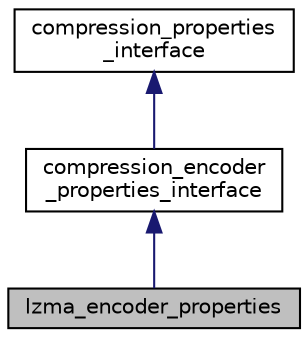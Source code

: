 digraph "lzma_encoder_properties"
{
 // LATEX_PDF_SIZE
  edge [fontname="Helvetica",fontsize="10",labelfontname="Helvetica",labelfontsize="10"];
  node [fontname="Helvetica",fontsize="10",shape=record];
  Node1 [label="lzma_encoder_properties",height=0.2,width=0.4,color="black", fillcolor="grey75", style="filled", fontcolor="black",tooltip=" "];
  Node2 -> Node1 [dir="back",color="midnightblue",fontsize="10",style="solid",fontname="Helvetica"];
  Node2 [label="compression_encoder\l_properties_interface",height=0.2,width=0.4,color="black", fillcolor="white", style="filled",URL="$structcompression__encoder__properties__interface.html",tooltip=" "];
  Node3 -> Node2 [dir="back",color="midnightblue",fontsize="10",style="solid",fontname="Helvetica"];
  Node3 [label="compression_properties\l_interface",height=0.2,width=0.4,color="black", fillcolor="white", style="filled",URL="$structcompression__properties__interface.html",tooltip=" "];
}
